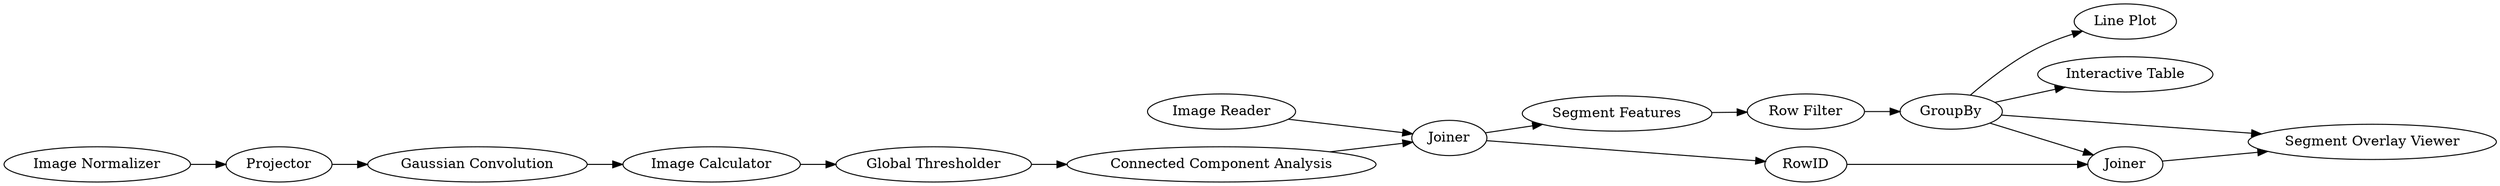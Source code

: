 digraph {
	"-3487341517781903743_68" [label=GroupBy]
	"-3487341517781903743_23" [label="Segment Features"]
	"4790080426603811589_63" [label=Joiner]
	"4790080426603811589_70" [label="Image Reader"]
	"-1648181987921238382_59" [label=Projector]
	"-1648181987921238382_22" [label="Connected Component Analysis"]
	"-1648181987921238382_65" [label="Gaussian Convolution"]
	"4790080426603811589_36" [label="Interactive Table"]
	"-1648181987921238382_39" [label="Image Calculator"]
	"4790080426603811589_26" [label="Segment Overlay Viewer"]
	"-1648181987921238382_62" [label=Joiner]
	"-3487341517781903743_54" [label="Row Filter"]
	"-1648181987921238382_64" [label="Global Thresholder"]
	"4790080426603811589_35" [label="Line Plot"]
	"-1648181987921238382_63" [label="Image Normalizer"]
	"4790080426603811589_66" [label=RowID]
	"-3487341517781903743_68" -> "4790080426603811589_36"
	"4790080426603811589_66" -> "4790080426603811589_63"
	"-1648181987921238382_64" -> "-1648181987921238382_22"
	"-3487341517781903743_68" -> "4790080426603811589_35"
	"-3487341517781903743_68" -> "4790080426603811589_26"
	"-1648181987921238382_65" -> "-1648181987921238382_39"
	"4790080426603811589_63" -> "4790080426603811589_26"
	"-1648181987921238382_62" -> "-3487341517781903743_23"
	"-1648181987921238382_63" -> "-1648181987921238382_59"
	"-1648181987921238382_62" -> "4790080426603811589_66"
	"-3487341517781903743_23" -> "-3487341517781903743_54"
	"-1648181987921238382_39" -> "-1648181987921238382_64"
	"-3487341517781903743_54" -> "-3487341517781903743_68"
	"4790080426603811589_70" -> "-1648181987921238382_62"
	"-1648181987921238382_22" -> "-1648181987921238382_62"
	"-1648181987921238382_59" -> "-1648181987921238382_65"
	"-3487341517781903743_68" -> "4790080426603811589_63"
	rankdir=LR
}
